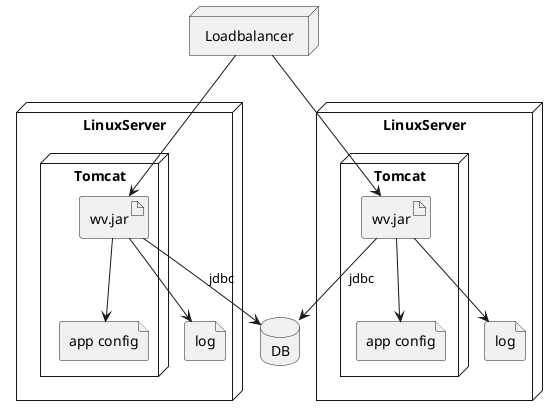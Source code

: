 @startuml

node Loadbalancer {
}

database "DB" as db1

node "LinuxServer" as server1 {
  node "Tomcat" as tommy1 {
      artifact "wv.jar" as jar1
      file "app config" as config1
  }
  file "log" as log1
  jar1 --> log1
  jar1 --> config1
}

node "LinuxServer" as server2 {
  node "Tomcat" as tommy2 {
      artifact "wv.jar" as jar2
      file "app config" as config2
  }
  file "log" as log2
  jar2 --> log2
  jar2 --> config2
}

jar1 --> db1 : jdbc
jar2 --> db1 : jdbc
Loadbalancer --> jar2
Loadbalancer --> jar1

@enduml